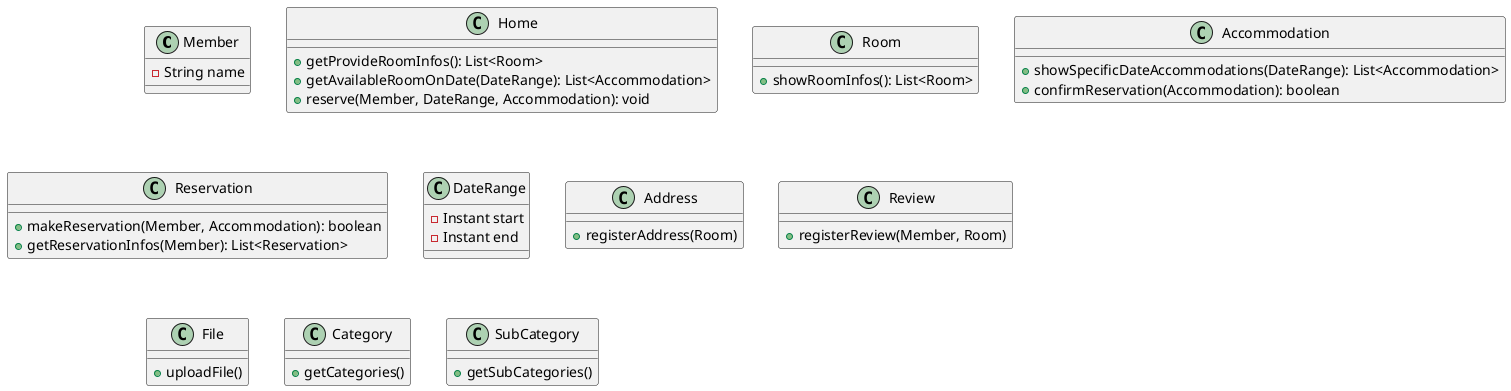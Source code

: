 @startuml
class Member {
  -String name
}

class Home {
  +getProvideRoomInfos(): List<Room>
  +getAvailableRoomOnDate(DateRange): List<Accommodation>
  +reserve(Member, DateRange, Accommodation): void
}

class Room {
  +showRoomInfos(): List<Room>
}

class Accommodation {
  +showSpecificDateAccommodations(DateRange): List<Accommodation>
  +confirmReservation(Accommodation): boolean
}

class Reservation {
  +makeReservation(Member, Accommodation): boolean
  +getReservationInfos(Member): List<Reservation>
}

class DateRange {
  -Instant start
  -Instant end
}

class Address {
  +registerAddress(Room)
}

class Review {
  +registerReview(Member, Room)
}

class File {
  +uploadFile()
}

class Category {
  +getCategories()
}

class SubCategory {
  +getSubCategories()
}

@enduml
